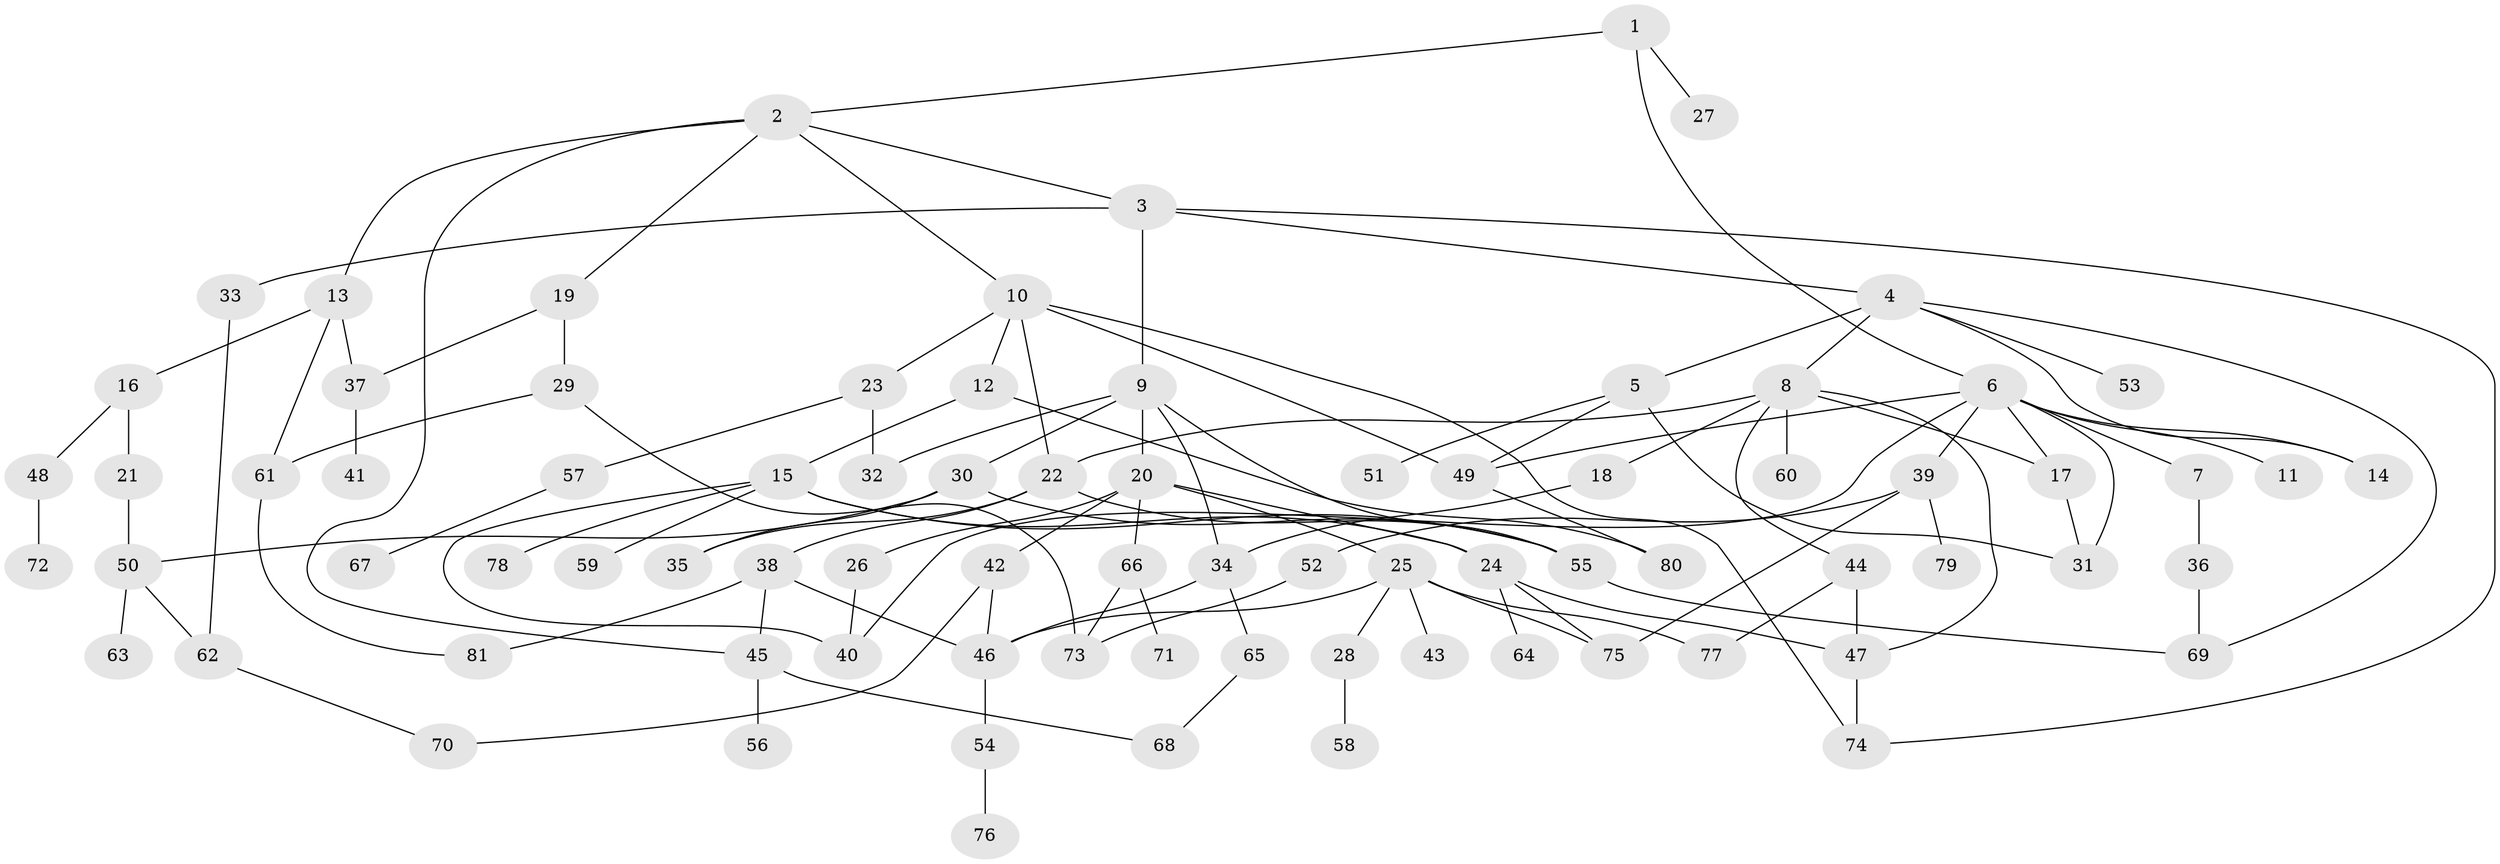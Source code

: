 // Generated by graph-tools (version 1.1) at 2025/49/03/09/25 03:49:18]
// undirected, 81 vertices, 119 edges
graph export_dot {
graph [start="1"]
  node [color=gray90,style=filled];
  1;
  2;
  3;
  4;
  5;
  6;
  7;
  8;
  9;
  10;
  11;
  12;
  13;
  14;
  15;
  16;
  17;
  18;
  19;
  20;
  21;
  22;
  23;
  24;
  25;
  26;
  27;
  28;
  29;
  30;
  31;
  32;
  33;
  34;
  35;
  36;
  37;
  38;
  39;
  40;
  41;
  42;
  43;
  44;
  45;
  46;
  47;
  48;
  49;
  50;
  51;
  52;
  53;
  54;
  55;
  56;
  57;
  58;
  59;
  60;
  61;
  62;
  63;
  64;
  65;
  66;
  67;
  68;
  69;
  70;
  71;
  72;
  73;
  74;
  75;
  76;
  77;
  78;
  79;
  80;
  81;
  1 -- 2;
  1 -- 6;
  1 -- 27;
  2 -- 3;
  2 -- 10;
  2 -- 13;
  2 -- 19;
  2 -- 45;
  3 -- 4;
  3 -- 9;
  3 -- 33;
  3 -- 74;
  4 -- 5;
  4 -- 8;
  4 -- 14;
  4 -- 53;
  4 -- 69;
  5 -- 49;
  5 -- 51;
  5 -- 31;
  6 -- 7;
  6 -- 11;
  6 -- 17;
  6 -- 39;
  6 -- 31;
  6 -- 14;
  6 -- 49;
  6 -- 40;
  7 -- 36;
  8 -- 18;
  8 -- 44;
  8 -- 60;
  8 -- 47;
  8 -- 17;
  8 -- 22;
  9 -- 20;
  9 -- 30;
  9 -- 55;
  9 -- 34;
  9 -- 32;
  10 -- 12;
  10 -- 22;
  10 -- 23;
  10 -- 49;
  10 -- 74;
  12 -- 15;
  12 -- 80;
  13 -- 16;
  13 -- 37;
  13 -- 61;
  15 -- 24;
  15 -- 59;
  15 -- 78;
  15 -- 40;
  15 -- 55;
  16 -- 21;
  16 -- 48;
  17 -- 31;
  18 -- 34;
  19 -- 29;
  19 -- 37;
  20 -- 25;
  20 -- 26;
  20 -- 42;
  20 -- 66;
  20 -- 24;
  21 -- 50;
  22 -- 38;
  22 -- 55;
  22 -- 35;
  23 -- 32;
  23 -- 57;
  24 -- 64;
  24 -- 75;
  24 -- 47;
  25 -- 28;
  25 -- 43;
  25 -- 77;
  25 -- 46;
  25 -- 75;
  26 -- 40;
  28 -- 58;
  29 -- 61;
  29 -- 73;
  30 -- 35;
  30 -- 50;
  30 -- 55;
  33 -- 62;
  34 -- 46;
  34 -- 65;
  36 -- 69;
  37 -- 41;
  38 -- 81;
  38 -- 46;
  38 -- 45;
  39 -- 52;
  39 -- 79;
  39 -- 75;
  42 -- 70;
  42 -- 46;
  44 -- 47;
  44 -- 77;
  45 -- 56;
  45 -- 68;
  46 -- 54;
  47 -- 74;
  48 -- 72;
  49 -- 80;
  50 -- 62;
  50 -- 63;
  52 -- 73;
  54 -- 76;
  55 -- 69;
  57 -- 67;
  61 -- 81;
  62 -- 70;
  65 -- 68;
  66 -- 71;
  66 -- 73;
}
